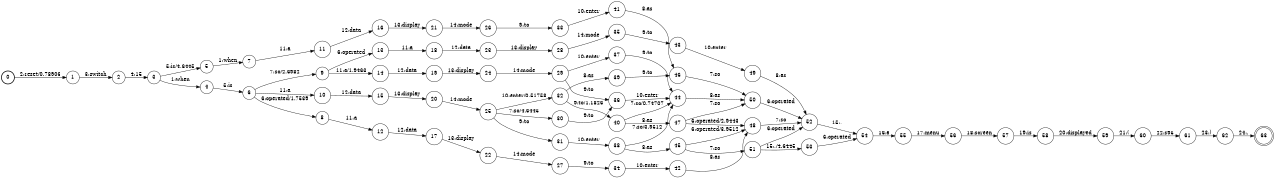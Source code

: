 digraph FST {
rankdir = LR;
size = "8.5,11";
label = "";
center = 1;
orientation = Portrait;
ranksep = "0.4";
nodesep = "0.25";
0 [label = "0", shape = circle, style = bold, fontsize = 14]
	0 -> 1 [label = "2:reset/0.78906", fontsize = 14];
1 [label = "1", shape = circle, style = solid, fontsize = 14]
	1 -> 2 [label = "3:switch", fontsize = 14];
2 [label = "2", shape = circle, style = solid, fontsize = 14]
	2 -> 3 [label = "4:15", fontsize = 14];
3 [label = "3", shape = circle, style = solid, fontsize = 14]
	3 -> 4 [label = "1:when", fontsize = 14];
	3 -> 5 [label = "5:is/4.6445", fontsize = 14];
4 [label = "4", shape = circle, style = solid, fontsize = 14]
	4 -> 6 [label = "5:is", fontsize = 14];
5 [label = "5", shape = circle, style = solid, fontsize = 14]
	5 -> 7 [label = "1:when", fontsize = 14];
6 [label = "6", shape = circle, style = solid, fontsize = 14]
	6 -> 8 [label = "6:operated/1.7539", fontsize = 14];
	6 -> 9 [label = "7:so/2.6982", fontsize = 14];
	6 -> 10 [label = "11:a", fontsize = 14];
7 [label = "7", shape = circle, style = solid, fontsize = 14]
	7 -> 11 [label = "11:a", fontsize = 14];
8 [label = "8", shape = circle, style = solid, fontsize = 14]
	8 -> 12 [label = "11:a", fontsize = 14];
9 [label = "9", shape = circle, style = solid, fontsize = 14]
	9 -> 13 [label = "6:operated", fontsize = 14];
	9 -> 14 [label = "11:a/1.9463", fontsize = 14];
10 [label = "10", shape = circle, style = solid, fontsize = 14]
	10 -> 15 [label = "12:data", fontsize = 14];
11 [label = "11", shape = circle, style = solid, fontsize = 14]
	11 -> 16 [label = "12:data", fontsize = 14];
12 [label = "12", shape = circle, style = solid, fontsize = 14]
	12 -> 17 [label = "12:data", fontsize = 14];
13 [label = "13", shape = circle, style = solid, fontsize = 14]
	13 -> 18 [label = "11:a", fontsize = 14];
14 [label = "14", shape = circle, style = solid, fontsize = 14]
	14 -> 19 [label = "12:data", fontsize = 14];
15 [label = "15", shape = circle, style = solid, fontsize = 14]
	15 -> 20 [label = "13:display", fontsize = 14];
16 [label = "16", shape = circle, style = solid, fontsize = 14]
	16 -> 21 [label = "13:display", fontsize = 14];
17 [label = "17", shape = circle, style = solid, fontsize = 14]
	17 -> 22 [label = "13:display", fontsize = 14];
18 [label = "18", shape = circle, style = solid, fontsize = 14]
	18 -> 23 [label = "12:data", fontsize = 14];
19 [label = "19", shape = circle, style = solid, fontsize = 14]
	19 -> 24 [label = "13:display", fontsize = 14];
20 [label = "20", shape = circle, style = solid, fontsize = 14]
	20 -> 25 [label = "14:mode", fontsize = 14];
21 [label = "21", shape = circle, style = solid, fontsize = 14]
	21 -> 26 [label = "14:mode", fontsize = 14];
22 [label = "22", shape = circle, style = solid, fontsize = 14]
	22 -> 27 [label = "14:mode", fontsize = 14];
23 [label = "23", shape = circle, style = solid, fontsize = 14]
	23 -> 28 [label = "13:display", fontsize = 14];
24 [label = "24", shape = circle, style = solid, fontsize = 14]
	24 -> 29 [label = "14:mode", fontsize = 14];
25 [label = "25", shape = circle, style = solid, fontsize = 14]
	25 -> 30 [label = "7:so/4.6445", fontsize = 14];
	25 -> 31 [label = "9:to", fontsize = 14];
	25 -> 32 [label = "10:enter/0.51758", fontsize = 14];
26 [label = "26", shape = circle, style = solid, fontsize = 14]
	26 -> 33 [label = "9:to", fontsize = 14];
27 [label = "27", shape = circle, style = solid, fontsize = 14]
	27 -> 34 [label = "9:to", fontsize = 14];
28 [label = "28", shape = circle, style = solid, fontsize = 14]
	28 -> 35 [label = "14:mode", fontsize = 14];
29 [label = "29", shape = circle, style = solid, fontsize = 14]
	29 -> 36 [label = "9:to", fontsize = 14];
	29 -> 37 [label = "10:enter", fontsize = 14];
30 [label = "30", shape = circle, style = solid, fontsize = 14]
	30 -> 36 [label = "9:to", fontsize = 14];
31 [label = "31", shape = circle, style = solid, fontsize = 14]
	31 -> 38 [label = "10:enter", fontsize = 14];
32 [label = "32", shape = circle, style = solid, fontsize = 14]
	32 -> 39 [label = "8:as", fontsize = 14];
	32 -> 40 [label = "9:to/1.1826", fontsize = 14];
33 [label = "33", shape = circle, style = solid, fontsize = 14]
	33 -> 41 [label = "10:enter", fontsize = 14];
34 [label = "34", shape = circle, style = solid, fontsize = 14]
	34 -> 42 [label = "10:enter", fontsize = 14];
35 [label = "35", shape = circle, style = solid, fontsize = 14]
	35 -> 43 [label = "9:to", fontsize = 14];
36 [label = "36", shape = circle, style = solid, fontsize = 14]
	36 -> 44 [label = "10:enter", fontsize = 14];
37 [label = "37", shape = circle, style = solid, fontsize = 14]
	37 -> 44 [label = "9:to", fontsize = 14];
38 [label = "38", shape = circle, style = solid, fontsize = 14]
	38 -> 44 [label = "7:so/3.9512", fontsize = 14];
	38 -> 45 [label = "8:as", fontsize = 14];
39 [label = "39", shape = circle, style = solid, fontsize = 14]
	39 -> 46 [label = "9:to", fontsize = 14];
40 [label = "40", shape = circle, style = solid, fontsize = 14]
	40 -> 44 [label = "7:so/0.74707", fontsize = 14];
	40 -> 47 [label = "8:as", fontsize = 14];
41 [label = "41", shape = circle, style = solid, fontsize = 14]
	41 -> 46 [label = "8:as", fontsize = 14];
42 [label = "42", shape = circle, style = solid, fontsize = 14]
	42 -> 48 [label = "8:as", fontsize = 14];
43 [label = "43", shape = circle, style = solid, fontsize = 14]
	43 -> 49 [label = "10:enter", fontsize = 14];
44 [label = "44", shape = circle, style = solid, fontsize = 14]
	44 -> 50 [label = "8:as", fontsize = 14];
45 [label = "45", shape = circle, style = solid, fontsize = 14]
	45 -> 48 [label = "6:operated/3.9512", fontsize = 14];
	45 -> 51 [label = "7:so", fontsize = 14];
46 [label = "46", shape = circle, style = solid, fontsize = 14]
	46 -> 50 [label = "7:so", fontsize = 14];
47 [label = "47", shape = circle, style = solid, fontsize = 14]
	47 -> 48 [label = "6:operated/2.9443", fontsize = 14];
	47 -> 50 [label = "7:so", fontsize = 14];
48 [label = "48", shape = circle, style = solid, fontsize = 14]
	48 -> 52 [label = "7:so", fontsize = 14];
49 [label = "49", shape = circle, style = solid, fontsize = 14]
	49 -> 52 [label = "8:as", fontsize = 14];
50 [label = "50", shape = circle, style = solid, fontsize = 14]
	50 -> 52 [label = "6:operated", fontsize = 14];
51 [label = "51", shape = circle, style = solid, fontsize = 14]
	51 -> 52 [label = "6:operated", fontsize = 14];
	51 -> 53 [label = "15:,/4.6445", fontsize = 14];
52 [label = "52", shape = circle, style = solid, fontsize = 14]
	52 -> 54 [label = "15:,", fontsize = 14];
53 [label = "53", shape = circle, style = solid, fontsize = 14]
	53 -> 54 [label = "6:operated", fontsize = 14];
54 [label = "54", shape = circle, style = solid, fontsize = 14]
	54 -> 55 [label = "16:a", fontsize = 14];
55 [label = "55", shape = circle, style = solid, fontsize = 14]
	55 -> 56 [label = "17:menu", fontsize = 14];
56 [label = "56", shape = circle, style = solid, fontsize = 14]
	56 -> 57 [label = "18:screen", fontsize = 14];
57 [label = "57", shape = circle, style = solid, fontsize = 14]
	57 -> 58 [label = "19:is", fontsize = 14];
58 [label = "58", shape = circle, style = solid, fontsize = 14]
	58 -> 59 [label = "20:displayed", fontsize = 14];
59 [label = "59", shape = circle, style = solid, fontsize = 14]
	59 -> 60 [label = "21:(", fontsize = 14];
60 [label = "60", shape = circle, style = solid, fontsize = 14]
	60 -> 61 [label = "22:s95", fontsize = 14];
61 [label = "61", shape = circle, style = solid, fontsize = 14]
	61 -> 62 [label = "23:)", fontsize = 14];
62 [label = "62", shape = circle, style = solid, fontsize = 14]
	62 -> 63 [label = "24:.", fontsize = 14];
63 [label = "63", shape = doublecircle, style = solid, fontsize = 14]
}
